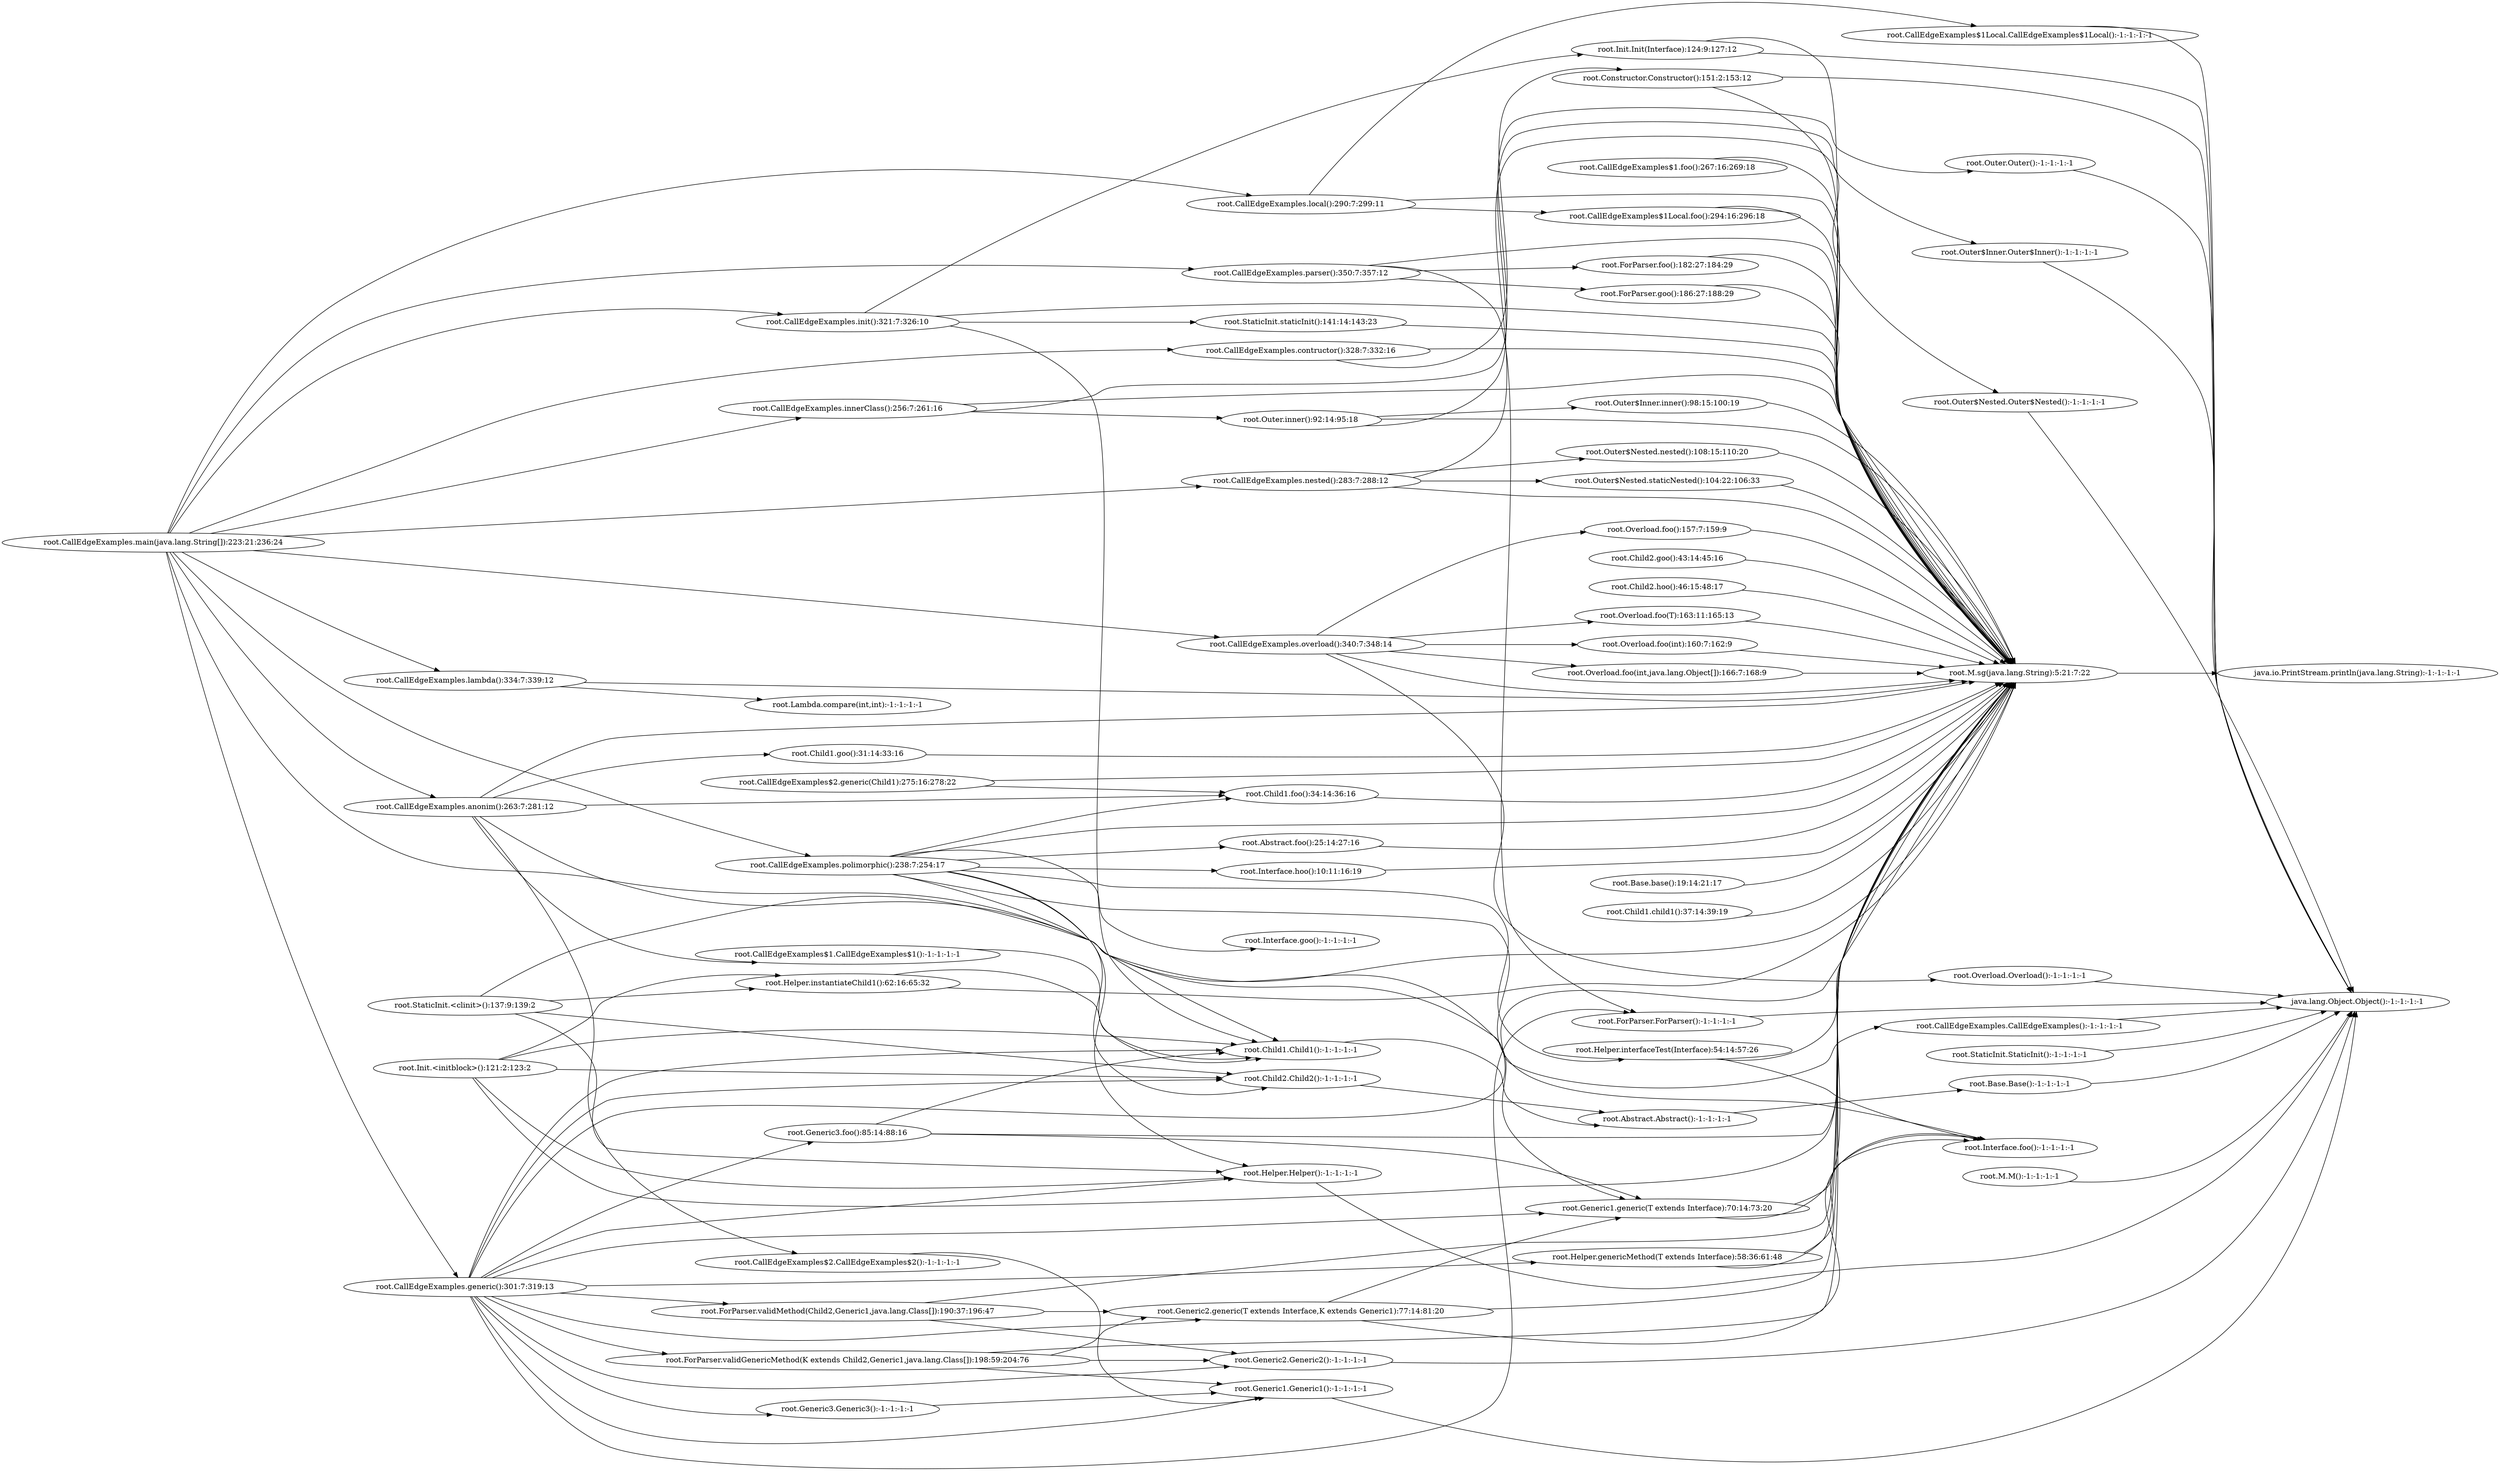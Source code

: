 digraph graphname {
rankdir="LR";
69 [label="root.StaticInit.<clinit>():137:9:139:2"]
64 [label="root.Init.<initblock>():121:2:123:2"]
0 [label="root.Abstract.Abstract():-1:-1:-1:-1"]
1 [label="root.Base.Base():-1:-1:-1:-1"]
29 [label="root.CallEdgeExamples$1.CallEdgeExamples$1():-1:-1:-1:-1"]
39 [label="root.CallEdgeExamples$1Local.CallEdgeExamples$1Local():-1:-1:-1:-1"]
32 [label="root.CallEdgeExamples$2.CallEdgeExamples$2():-1:-1:-1:-1"]
6 [label="root.CallEdgeExamples.CallEdgeExamples():-1:-1:-1:-1"]
19 [label="root.Child1.Child1():-1:-1:-1:-1"]
24 [label="root.Child2.Child2():-1:-1:-1:-1"]
51 [label="root.Constructor.Constructor():151:2:153:12"]
45 [label="root.ForParser.ForParser():-1:-1:-1:-1"]
33 [label="root.Generic1.Generic1():-1:-1:-1:-1"]
41 [label="root.Generic2.Generic2():-1:-1:-1:-1"]
43 [label="root.Generic3.Generic3():-1:-1:-1:-1"]
25 [label="root.Helper.Helper():-1:-1:-1:-1"]
49 [label="root.Init.Init(Interface):124:9:127:12"]
65 [label="root.M.M():-1:-1:-1:-1"]
67 [label="root.Outer$Inner.Outer$Inner():-1:-1:-1:-1"]
36 [label="root.Outer$Nested.Outer$Nested():-1:-1:-1:-1"]
27 [label="root.Outer.Outer():-1:-1:-1:-1"]
53 [label="root.Overload.Overload():-1:-1:-1:-1"]
70 [label="root.StaticInit.StaticInit():-1:-1:-1:-1"]
10 [label="root.CallEdgeExamples.anonim():263:7:281:12"]
5 [label="root.Base.base():19:14:21:17"]
60 [label="root.Child1.child1():37:14:39:19"]
52 [label="root.Lambda.compare(int,int):-1:-1:-1:-1"]
16 [label="root.CallEdgeExamples.contructor():328:7:332:16"]
2 [label="root.Abstract.foo():25:14:27:16"]
23 [label="root.Child1.foo():34:14:36:16"]
20 [label="root.Interface.foo():-1:-1:-1:-1"]
30 [label="root.CallEdgeExamples$1.foo():267:16:269:18"]
40 [label="root.CallEdgeExamples$1Local.foo():294:16:296:18"]
44 [label="root.Generic3.foo():85:14:88:16"]
58 [label="root.ForParser.foo():182:27:184:29"]
54 [label="root.Overload.foo():157:7:159:9"]
56 [label="root.Overload.foo(T):163:11:165:13"]
55 [label="root.Overload.foo(int):160:7:162:9"]
57 [label="root.Overload.foo(int,java.lang.Object[]):166:7:168:9"]
13 [label="root.CallEdgeExamples.generic():301:7:319:13"]
34 [label="root.CallEdgeExamples$2.generic(Child1):275:16:278:22"]
35 [label="root.Generic1.generic(T extends Interface):70:14:73:20"]
42 [label="root.Generic2.generic(T extends Interface,K extends Generic1):77:14:81:20"]
48 [label="root.Helper.genericMethod(T extends Interface):58:36:61:48"]
31 [label="root.Child1.goo():31:14:33:16"]
21 [label="root.Interface.goo():-1:-1:-1:-1"]
61 [label="root.Child2.goo():43:14:45:16"]
59 [label="root.ForParser.goo():186:27:188:29"]
22 [label="root.Interface.hoo():10:11:16:19"]
62 [label="root.Child2.hoo():46:15:48:17"]
14 [label="root.CallEdgeExamples.init():321:7:326:10"]
28 [label="root.Outer.inner():92:14:95:18"]
68 [label="root.Outer$Inner.inner():98:15:100:19"]
9 [label="root.CallEdgeExamples.innerClass():256:7:261:16"]
63 [label="root.Helper.instantiateChild1():62:16:65:32"]
26 [label="root.Helper.interfaceTest(Interface):54:14:57:26"]
4 [label="java.lang.Object.Object():-1:-1:-1:-1"]
15 [label="root.CallEdgeExamples.lambda():334:7:339:12"]
12 [label="root.CallEdgeExamples.local():290:7:299:11"]
7 [label="root.CallEdgeExamples.main(java.lang.String[]):223:21:236:24"]
11 [label="root.CallEdgeExamples.nested():283:7:288:12"]
37 [label="root.Outer$Nested.nested():108:15:110:20"]
17 [label="root.CallEdgeExamples.overload():340:7:348:14"]
18 [label="root.CallEdgeExamples.parser():350:7:357:12"]
8 [label="root.CallEdgeExamples.polimorphic():238:7:254:17"]
66 [label="java.io.PrintStream.println(java.lang.String):-1:-1:-1:-1"]
3 [label="root.M.sg(java.lang.String):5:21:7:22"]
50 [label="root.StaticInit.staticInit():141:14:143:23"]
38 [label="root.Outer$Nested.staticNested():104:22:106:33"]
47 [label="root.ForParser.validGenericMethod(K extends Child2,Generic1,java.lang.Class[]):198:59:204:76"]
46 [label="root.ForParser.validMethod(Child2,Generic1,java.lang.Class[]):190:37:196:47"]
0 -> 1
1 -> 4
2 -> 3
3 -> 66
5 -> 3
6 -> 4
7 -> 6
7 -> 8
7 -> 9
7 -> 10
7 -> 11
7 -> 12
7 -> 13
7 -> 14
7 -> 15
7 -> 16
7 -> 17
7 -> 18
8 -> 2
8 -> 3
8 -> 19
8 -> 20
8 -> 21
8 -> 22
8 -> 23
8 -> 24
8 -> 25
8 -> 26
9 -> 3
9 -> 27
9 -> 28
10 -> 3
10 -> 23
10 -> 29
10 -> 31
10 -> 32
10 -> 35
11 -> 3
11 -> 36
11 -> 37
11 -> 38
12 -> 3
12 -> 39
12 -> 40
13 -> 3
13 -> 19
13 -> 24
13 -> 25
13 -> 33
13 -> 35
13 -> 41
13 -> 42
13 -> 43
13 -> 44
13 -> 45
13 -> 46
13 -> 47
13 -> 48
14 -> 3
14 -> 19
14 -> 49
14 -> 50
15 -> 3
15 -> 52
16 -> 3
16 -> 51
17 -> 3
17 -> 53
17 -> 54
17 -> 55
17 -> 56
17 -> 57
18 -> 3
18 -> 45
18 -> 58
18 -> 59
19 -> 0
22 -> 3
23 -> 3
24 -> 0
25 -> 4
26 -> 3
26 -> 20
27 -> 4
28 -> 3
28 -> 67
28 -> 68
29 -> 19
30 -> 3
31 -> 3
32 -> 33
33 -> 4
34 -> 3
34 -> 23
35 -> 3
35 -> 20
36 -> 4
37 -> 3
38 -> 3
39 -> 4
40 -> 3
41 -> 4
42 -> 3
42 -> 20
42 -> 35
43 -> 33
44 -> 3
44 -> 19
44 -> 35
45 -> 4
46 -> 3
46 -> 41
46 -> 42
47 -> 3
47 -> 33
47 -> 41
47 -> 42
48 -> 3
48 -> 20
49 -> 3
49 -> 4
50 -> 3
51 -> 3
51 -> 4
53 -> 4
54 -> 3
55 -> 3
56 -> 3
57 -> 3
58 -> 3
59 -> 3
60 -> 3
61 -> 3
62 -> 3
63 -> 3
63 -> 19
64 -> 3
64 -> 19
64 -> 24
64 -> 25
64 -> 63
65 -> 4
67 -> 4
68 -> 3
69 -> 3
69 -> 24
69 -> 25
69 -> 63
70 -> 4
}
